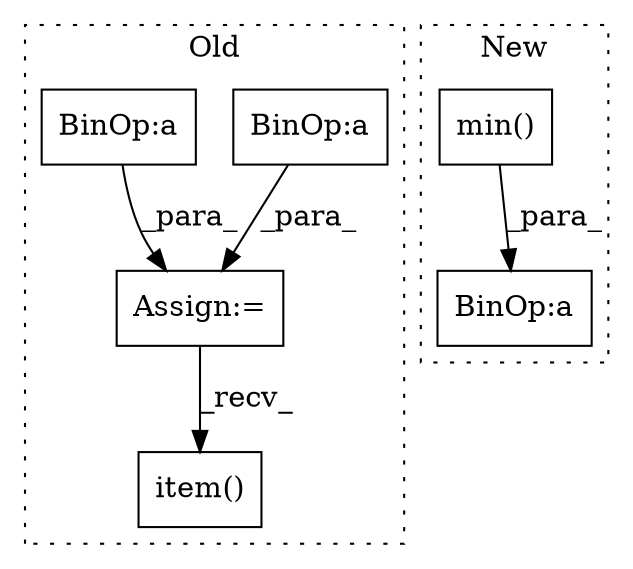 digraph G {
subgraph cluster0 {
1 [label="item()" a="75" s="4509" l="19" shape="box"];
3 [label="BinOp:a" a="82" s="3951" l="3" shape="box"];
5 [label="BinOp:a" a="82" s="3907" l="3" shape="box"];
6 [label="Assign:=" a="68" s="3891" l="3" shape="box"];
label = "Old";
style="dotted";
}
subgraph cluster1 {
2 [label="min()" a="75" s="4087" l="16" shape="box"];
4 [label="BinOp:a" a="82" s="4084" l="3" shape="box"];
label = "New";
style="dotted";
}
2 -> 4 [label="_para_"];
3 -> 6 [label="_para_"];
5 -> 6 [label="_para_"];
6 -> 1 [label="_recv_"];
}